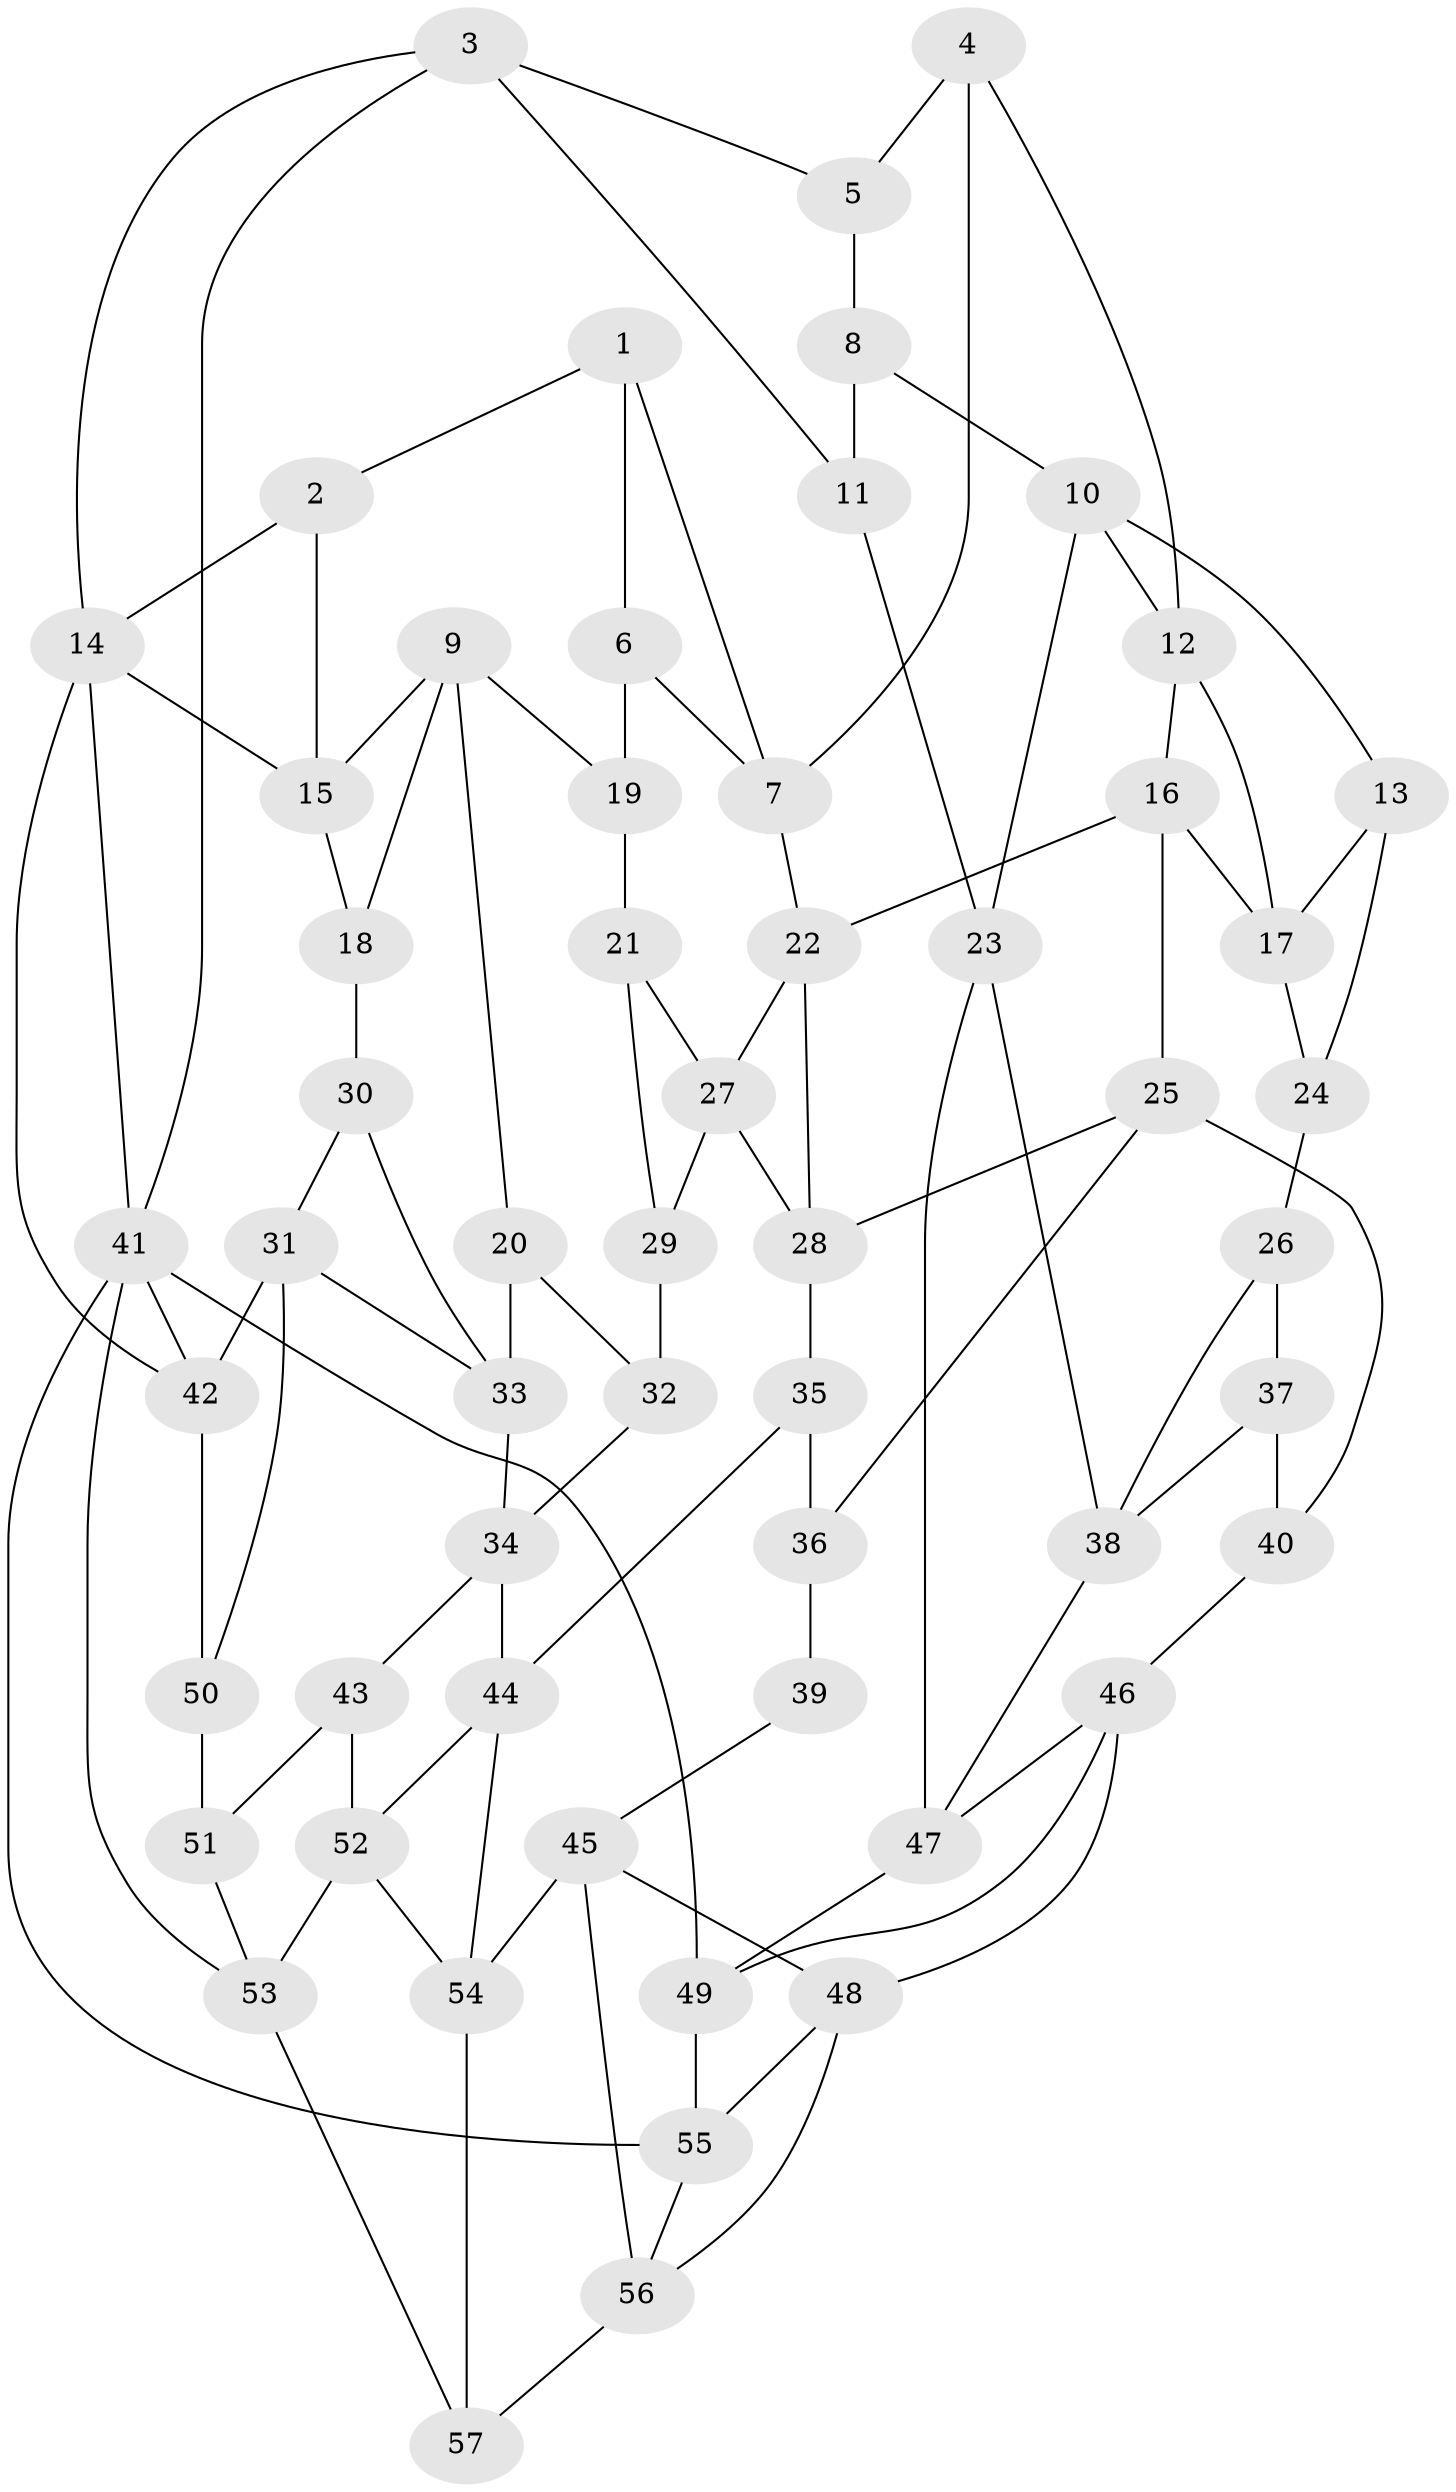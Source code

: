 // original degree distribution, {3: 0.02631578947368421, 4: 0.22807017543859648, 5: 0.5175438596491229, 6: 0.22807017543859648}
// Generated by graph-tools (version 1.1) at 2025/03/03/09/25 03:03:19]
// undirected, 57 vertices, 102 edges
graph export_dot {
graph [start="1"]
  node [color=gray90,style=filled];
  1;
  2;
  3;
  4;
  5;
  6;
  7;
  8;
  9;
  10;
  11;
  12;
  13;
  14;
  15;
  16;
  17;
  18;
  19;
  20;
  21;
  22;
  23;
  24;
  25;
  26;
  27;
  28;
  29;
  30;
  31;
  32;
  33;
  34;
  35;
  36;
  37;
  38;
  39;
  40;
  41;
  42;
  43;
  44;
  45;
  46;
  47;
  48;
  49;
  50;
  51;
  52;
  53;
  54;
  55;
  56;
  57;
  1 -- 2 [weight=1.0];
  1 -- 6 [weight=1.0];
  1 -- 7 [weight=1.0];
  2 -- 14 [weight=1.0];
  2 -- 15 [weight=1.0];
  3 -- 5 [weight=1.0];
  3 -- 11 [weight=1.0];
  3 -- 14 [weight=1.0];
  3 -- 41 [weight=1.0];
  4 -- 5 [weight=1.0];
  4 -- 7 [weight=1.0];
  4 -- 12 [weight=1.0];
  5 -- 8 [weight=1.0];
  6 -- 7 [weight=1.0];
  6 -- 19 [weight=2.0];
  7 -- 22 [weight=1.0];
  8 -- 10 [weight=1.0];
  8 -- 11 [weight=2.0];
  9 -- 15 [weight=1.0];
  9 -- 18 [weight=1.0];
  9 -- 19 [weight=1.0];
  9 -- 20 [weight=1.0];
  10 -- 12 [weight=1.0];
  10 -- 13 [weight=1.0];
  10 -- 23 [weight=1.0];
  11 -- 23 [weight=1.0];
  12 -- 16 [weight=1.0];
  12 -- 17 [weight=1.0];
  13 -- 17 [weight=1.0];
  13 -- 24 [weight=1.0];
  14 -- 15 [weight=1.0];
  14 -- 41 [weight=1.0];
  14 -- 42 [weight=1.0];
  15 -- 18 [weight=1.0];
  16 -- 17 [weight=1.0];
  16 -- 22 [weight=1.0];
  16 -- 25 [weight=1.0];
  17 -- 24 [weight=1.0];
  18 -- 30 [weight=1.0];
  19 -- 21 [weight=1.0];
  20 -- 32 [weight=1.0];
  20 -- 33 [weight=1.0];
  21 -- 27 [weight=1.0];
  21 -- 29 [weight=1.0];
  22 -- 27 [weight=1.0];
  22 -- 28 [weight=1.0];
  23 -- 38 [weight=1.0];
  23 -- 47 [weight=1.0];
  24 -- 26 [weight=2.0];
  25 -- 28 [weight=1.0];
  25 -- 36 [weight=1.0];
  25 -- 40 [weight=1.0];
  26 -- 37 [weight=1.0];
  26 -- 38 [weight=1.0];
  27 -- 28 [weight=1.0];
  27 -- 29 [weight=1.0];
  28 -- 35 [weight=1.0];
  29 -- 32 [weight=2.0];
  30 -- 31 [weight=1.0];
  30 -- 33 [weight=1.0];
  31 -- 33 [weight=1.0];
  31 -- 42 [weight=1.0];
  31 -- 50 [weight=1.0];
  32 -- 34 [weight=1.0];
  33 -- 34 [weight=1.0];
  34 -- 43 [weight=1.0];
  34 -- 44 [weight=1.0];
  35 -- 36 [weight=1.0];
  35 -- 44 [weight=1.0];
  36 -- 39 [weight=2.0];
  37 -- 38 [weight=1.0];
  37 -- 40 [weight=2.0];
  38 -- 47 [weight=1.0];
  39 -- 45 [weight=1.0];
  40 -- 46 [weight=1.0];
  41 -- 42 [weight=1.0];
  41 -- 49 [weight=1.0];
  41 -- 53 [weight=1.0];
  41 -- 55 [weight=1.0];
  42 -- 50 [weight=1.0];
  43 -- 51 [weight=1.0];
  43 -- 52 [weight=1.0];
  44 -- 52 [weight=1.0];
  44 -- 54 [weight=1.0];
  45 -- 48 [weight=1.0];
  45 -- 54 [weight=1.0];
  45 -- 56 [weight=1.0];
  46 -- 47 [weight=1.0];
  46 -- 48 [weight=1.0];
  46 -- 49 [weight=1.0];
  47 -- 49 [weight=1.0];
  48 -- 55 [weight=1.0];
  48 -- 56 [weight=1.0];
  49 -- 55 [weight=1.0];
  50 -- 51 [weight=2.0];
  51 -- 53 [weight=1.0];
  52 -- 53 [weight=1.0];
  52 -- 54 [weight=1.0];
  53 -- 57 [weight=1.0];
  54 -- 57 [weight=1.0];
  55 -- 56 [weight=1.0];
  56 -- 57 [weight=1.0];
}
